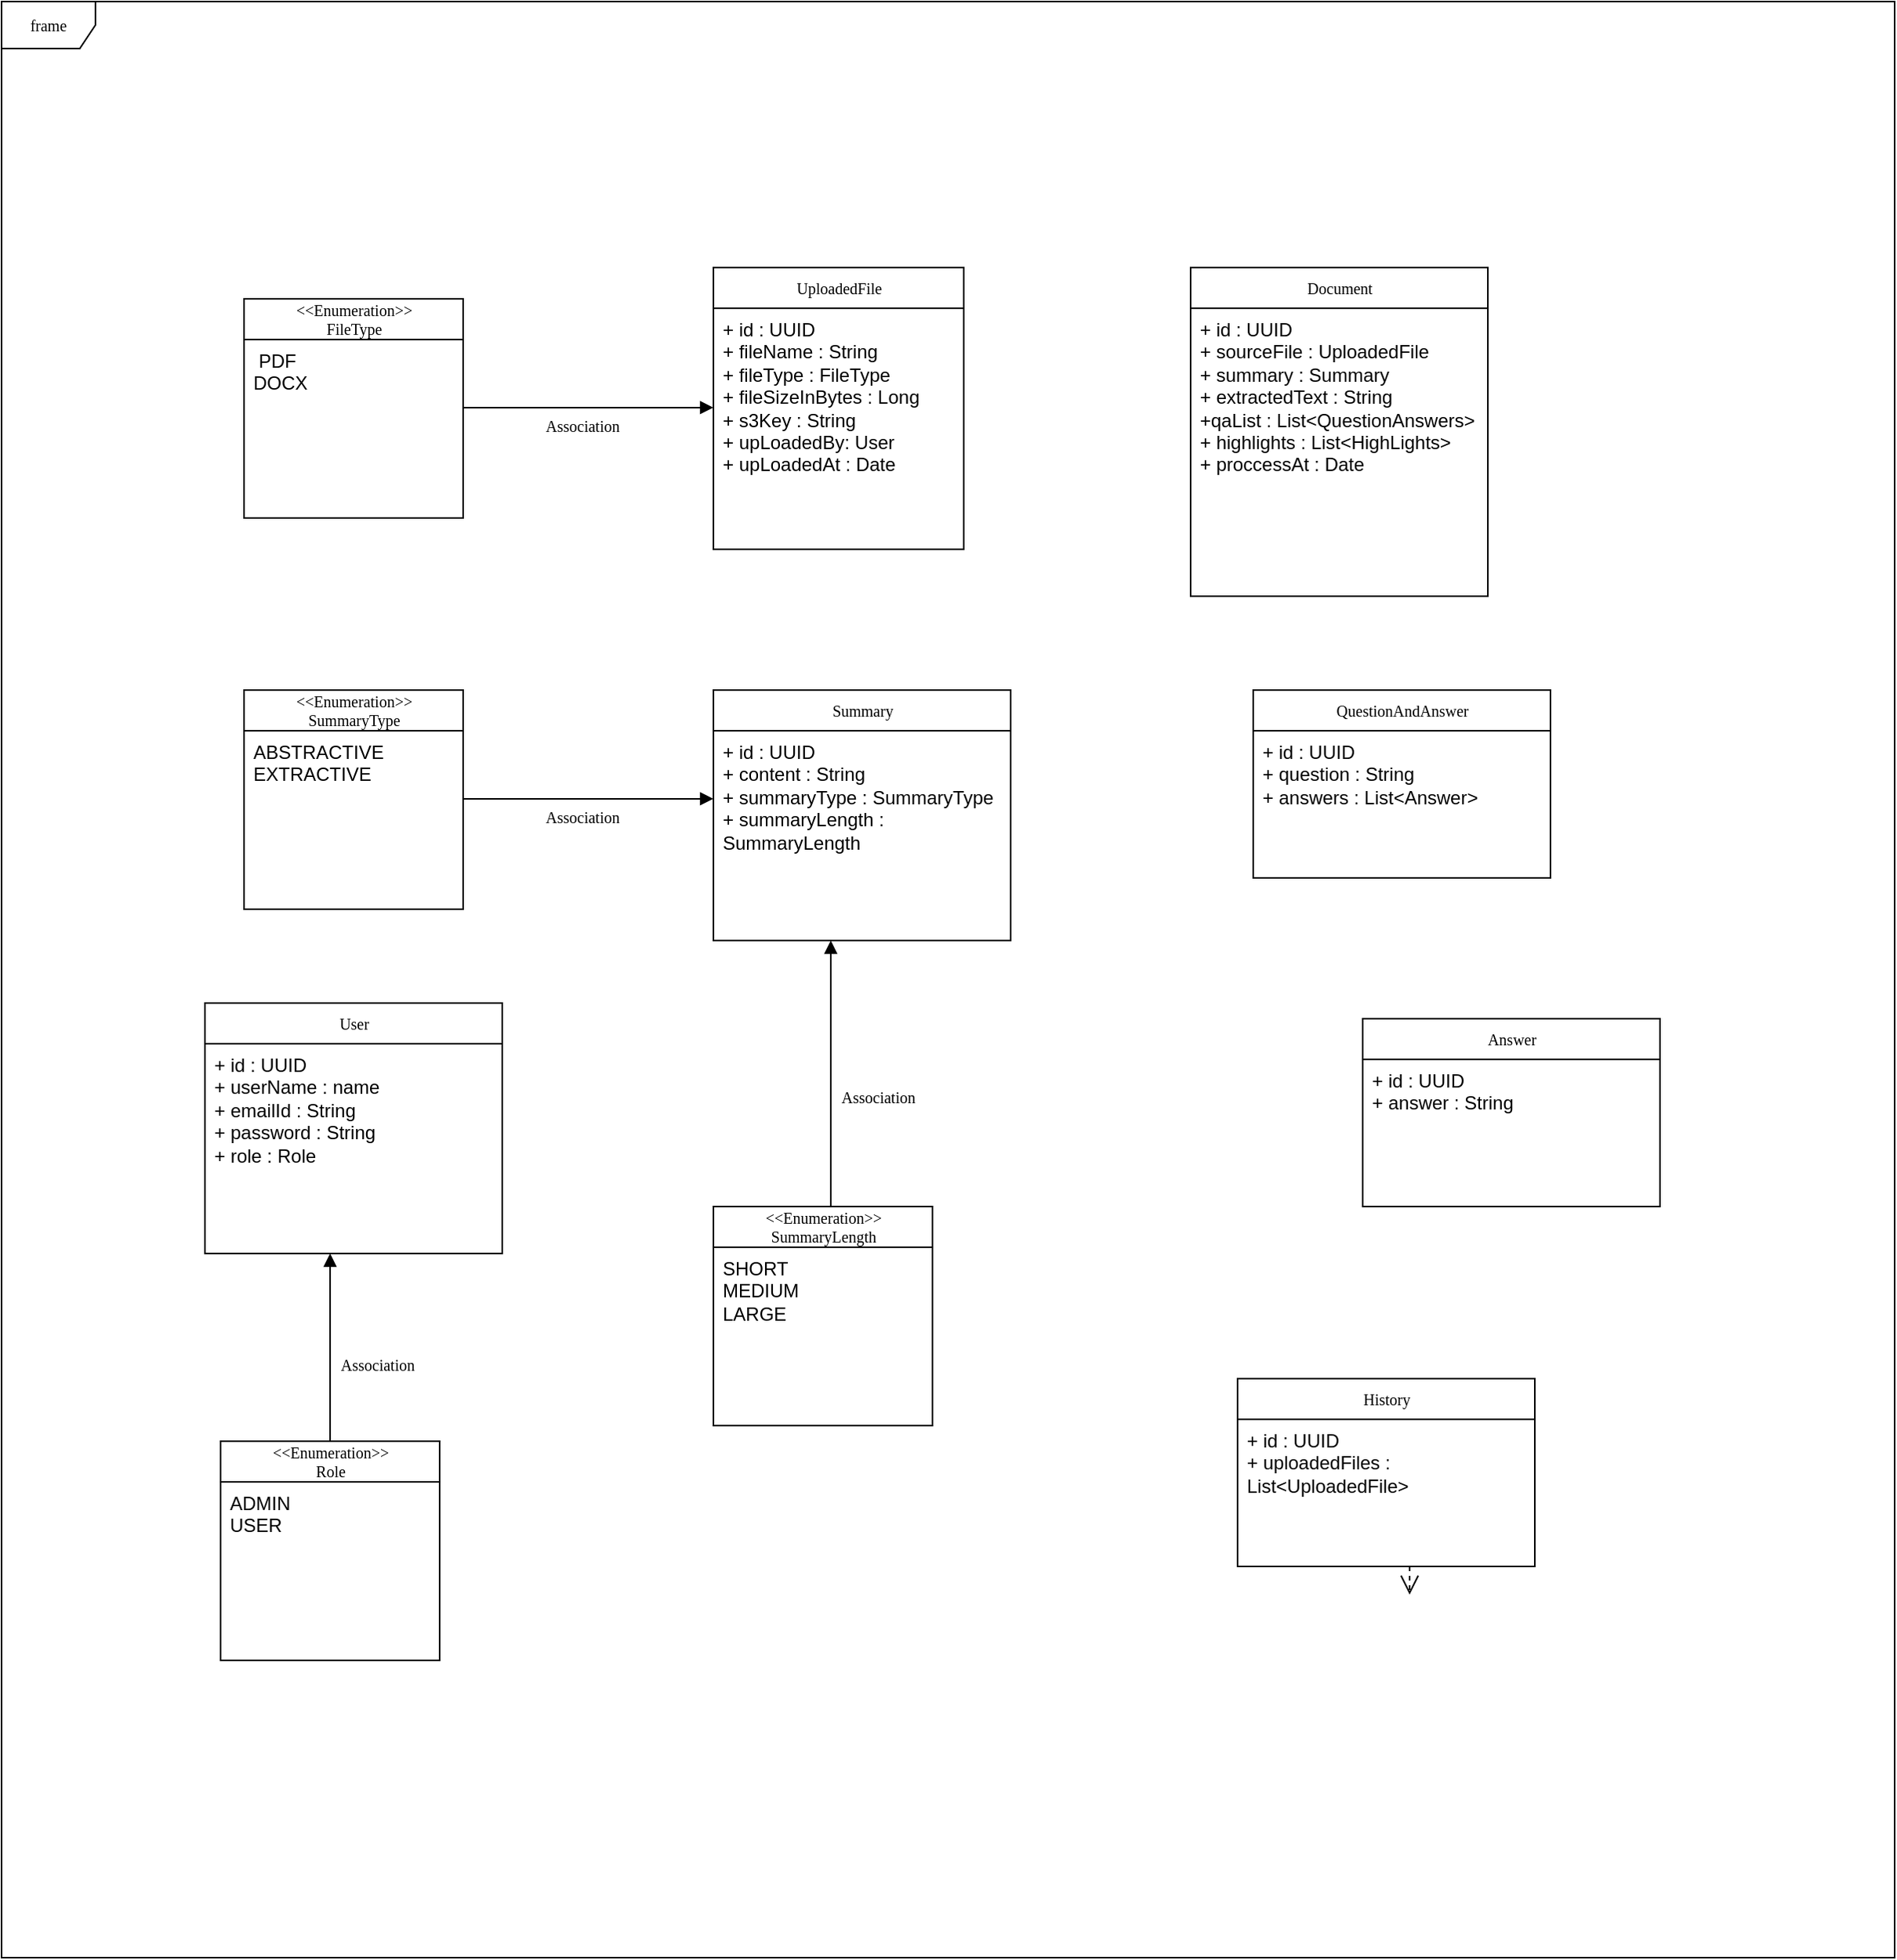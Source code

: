 <mxfile version="26.2.10">
  <diagram name="Page-1" id="c4acf3e9-155e-7222-9cf6-157b1a14988f">
    <mxGraphModel dx="2242" dy="1813" grid="1" gridSize="10" guides="1" tooltips="1" connect="1" arrows="1" fold="1" page="1" pageScale="1" pageWidth="850" pageHeight="1100" background="none" math="0" shadow="0">
      <root>
        <mxCell id="0" />
        <mxCell id="1" parent="0" />
        <mxCell id="17acba5748e5396b-1" value="frame" style="shape=umlFrame;whiteSpace=wrap;html=1;rounded=0;shadow=0;comic=0;labelBackgroundColor=none;strokeWidth=1;fontFamily=Verdana;fontSize=10;align=center;" parent="1" vertex="1">
          <mxGeometry x="-170" y="-180" width="1210" height="1250" as="geometry" />
        </mxCell>
        <mxCell id="5d2195bd80daf111-40" style="edgeStyle=orthogonalEdgeStyle;rounded=0;html=1;dashed=1;labelBackgroundColor=none;startFill=0;endArrow=open;endFill=0;endSize=10;fontFamily=Verdana;fontSize=10;" parent="1" edge="1">
          <mxGeometry relative="1" as="geometry">
            <Array as="points" />
            <mxPoint x="730" y="814" as="sourcePoint" />
            <mxPoint x="730" y="838.0" as="targetPoint" />
          </mxGeometry>
        </mxCell>
        <mxCell id="17acba5748e5396b-20" value="UploadedFile" style="swimlane;html=1;fontStyle=0;childLayout=stackLayout;horizontal=1;startSize=26;fillColor=none;horizontalStack=0;resizeParent=1;resizeLast=0;collapsible=1;marginBottom=0;swimlaneFillColor=#ffffff;rounded=0;shadow=0;comic=0;labelBackgroundColor=none;strokeWidth=1;fontFamily=Verdana;fontSize=10;align=center;" parent="1" vertex="1">
          <mxGeometry x="285" y="-10" width="160" height="180" as="geometry" />
        </mxCell>
        <mxCell id="17acba5748e5396b-21" value="+ id : UUID&lt;div&gt;+ fileName : String&lt;/div&gt;&lt;div&gt;+ fileType : FileType&lt;/div&gt;&lt;div&gt;+&amp;nbsp;fileSizeInBytes : Long&lt;/div&gt;&lt;div&gt;+ s3Key : String&lt;/div&gt;&lt;div&gt;+ upLoadedBy: User&lt;/div&gt;&lt;div&gt;+ upLoadedAt : Date&lt;/div&gt;&lt;div&gt;&lt;br&gt;&lt;/div&gt;&lt;div&gt;&lt;br&gt;&lt;/div&gt;" style="text;html=1;strokeColor=none;fillColor=none;align=left;verticalAlign=top;spacingLeft=4;spacingRight=4;whiteSpace=wrap;overflow=hidden;rotatable=0;points=[[0,0.5],[1,0.5]];portConstraint=eastwest;" parent="17acba5748e5396b-20" vertex="1">
          <mxGeometry y="26" width="160" height="114" as="geometry" />
        </mxCell>
        <mxCell id="17acba5748e5396b-30" value="Document" style="swimlane;html=1;fontStyle=0;childLayout=stackLayout;horizontal=1;startSize=26;fillColor=none;horizontalStack=0;resizeParent=1;resizeLast=0;collapsible=1;marginBottom=0;swimlaneFillColor=#ffffff;rounded=0;shadow=0;comic=0;labelBackgroundColor=none;strokeWidth=1;fontFamily=Verdana;fontSize=10;align=center;" parent="1" vertex="1">
          <mxGeometry x="590" y="-10" width="190" height="210" as="geometry" />
        </mxCell>
        <mxCell id="17acba5748e5396b-31" value="+ id : UUID&lt;div&gt;+ sourceFile : UploadedFile&lt;/div&gt;&lt;div&gt;+ summary : Summary&lt;/div&gt;&lt;div&gt;+ extractedText : String&lt;/div&gt;&lt;div&gt;+qaList : List&amp;lt;QuestionAnswers&amp;gt;&lt;/div&gt;&lt;div&gt;+ highlights : List&amp;lt;HighLights&amp;gt;&lt;/div&gt;&lt;div&gt;+ proccessAt : Date&lt;/div&gt;" style="text;html=1;strokeColor=none;fillColor=none;align=left;verticalAlign=top;spacingLeft=4;spacingRight=4;whiteSpace=wrap;overflow=hidden;rotatable=0;points=[[0,0.5],[1,0.5]];portConstraint=eastwest;" parent="17acba5748e5396b-30" vertex="1">
          <mxGeometry y="26" width="190" height="184" as="geometry" />
        </mxCell>
        <mxCell id="P6yEo5nzX-D7H8GDg3fG-7" value="Summary" style="swimlane;html=1;fontStyle=0;childLayout=stackLayout;horizontal=1;startSize=26;fillColor=none;horizontalStack=0;resizeParent=1;resizeLast=0;collapsible=1;marginBottom=0;swimlaneFillColor=#ffffff;rounded=0;shadow=0;comic=0;labelBackgroundColor=none;strokeWidth=1;fontFamily=Verdana;fontSize=10;align=center;" vertex="1" parent="1">
          <mxGeometry x="285" y="260" width="190" height="160" as="geometry" />
        </mxCell>
        <mxCell id="P6yEo5nzX-D7H8GDg3fG-8" value="+ id : UUID&lt;div&gt;+ content : String&lt;br&gt;&lt;div&gt;+ summaryType : SummaryType&lt;br&gt;+ summaryLength : SummaryLength&lt;/div&gt;&lt;div&gt;&lt;br&gt;&lt;/div&gt;&lt;/div&gt;" style="text;html=1;strokeColor=none;fillColor=none;align=left;verticalAlign=top;spacingLeft=4;spacingRight=4;whiteSpace=wrap;overflow=hidden;rotatable=0;points=[[0,0.5],[1,0.5]];portConstraint=eastwest;" vertex="1" parent="P6yEo5nzX-D7H8GDg3fG-7">
          <mxGeometry y="26" width="190" height="134" as="geometry" />
        </mxCell>
        <mxCell id="P6yEo5nzX-D7H8GDg3fG-9" value="QuestionAndAnswer" style="swimlane;html=1;fontStyle=0;childLayout=stackLayout;horizontal=1;startSize=26;fillColor=none;horizontalStack=0;resizeParent=1;resizeLast=0;collapsible=1;marginBottom=0;swimlaneFillColor=#ffffff;rounded=0;shadow=0;comic=0;labelBackgroundColor=none;strokeWidth=1;fontFamily=Verdana;fontSize=10;align=center;" vertex="1" parent="1">
          <mxGeometry x="630" y="260" width="190" height="120" as="geometry" />
        </mxCell>
        <mxCell id="P6yEo5nzX-D7H8GDg3fG-10" value="+ id : UUID&lt;div&gt;+&amp;nbsp;&lt;span style=&quot;background-color: transparent; color: light-dark(rgb(0, 0, 0), rgb(255, 255, 255));&quot;&gt;question : String&lt;/span&gt;&lt;/div&gt;&lt;div&gt;+ answers : List&amp;lt;Answer&amp;gt;&lt;/div&gt;" style="text;html=1;strokeColor=none;fillColor=none;align=left;verticalAlign=top;spacingLeft=4;spacingRight=4;whiteSpace=wrap;overflow=hidden;rotatable=0;points=[[0,0.5],[1,0.5]];portConstraint=eastwest;" vertex="1" parent="P6yEo5nzX-D7H8GDg3fG-9">
          <mxGeometry y="26" width="190" height="94" as="geometry" />
        </mxCell>
        <mxCell id="P6yEo5nzX-D7H8GDg3fG-11" value="Answer" style="swimlane;html=1;fontStyle=0;childLayout=stackLayout;horizontal=1;startSize=26;fillColor=none;horizontalStack=0;resizeParent=1;resizeLast=0;collapsible=1;marginBottom=0;swimlaneFillColor=#ffffff;rounded=0;shadow=0;comic=0;labelBackgroundColor=none;strokeWidth=1;fontFamily=Verdana;fontSize=10;align=center;" vertex="1" parent="1">
          <mxGeometry x="700" y="470" width="190" height="120" as="geometry" />
        </mxCell>
        <mxCell id="P6yEo5nzX-D7H8GDg3fG-12" value="+ id : UUID&lt;div&gt;+ answer : String&lt;/div&gt;" style="text;html=1;strokeColor=none;fillColor=none;align=left;verticalAlign=top;spacingLeft=4;spacingRight=4;whiteSpace=wrap;overflow=hidden;rotatable=0;points=[[0,0.5],[1,0.5]];portConstraint=eastwest;" vertex="1" parent="P6yEo5nzX-D7H8GDg3fG-11">
          <mxGeometry y="26" width="190" height="54" as="geometry" />
        </mxCell>
        <mxCell id="P6yEo5nzX-D7H8GDg3fG-16" value="User" style="swimlane;html=1;fontStyle=0;childLayout=stackLayout;horizontal=1;startSize=26;fillColor=none;horizontalStack=0;resizeParent=1;resizeLast=0;collapsible=1;marginBottom=0;swimlaneFillColor=#ffffff;rounded=0;shadow=0;comic=0;labelBackgroundColor=none;strokeWidth=1;fontFamily=Verdana;fontSize=10;align=center;" vertex="1" parent="1">
          <mxGeometry x="-40" y="460" width="190" height="160" as="geometry" />
        </mxCell>
        <mxCell id="P6yEo5nzX-D7H8GDg3fG-17" value="+ id : UUID&lt;div&gt;+ userName : name&lt;/div&gt;&lt;div&gt;+ emailId : String&amp;nbsp;&lt;/div&gt;&lt;div&gt;+ password : String&lt;/div&gt;&lt;div&gt;+ role : Role&lt;/div&gt;" style="text;html=1;strokeColor=none;fillColor=none;align=left;verticalAlign=top;spacingLeft=4;spacingRight=4;whiteSpace=wrap;overflow=hidden;rotatable=0;points=[[0,0.5],[1,0.5]];portConstraint=eastwest;" vertex="1" parent="P6yEo5nzX-D7H8GDg3fG-16">
          <mxGeometry y="26" width="190" height="134" as="geometry" />
        </mxCell>
        <mxCell id="P6yEo5nzX-D7H8GDg3fG-18" value="&lt;div&gt;&amp;lt;&amp;lt;Enumeration&amp;gt;&amp;gt;&lt;/div&gt;FileType" style="swimlane;html=1;fontStyle=0;childLayout=stackLayout;horizontal=1;startSize=26;fillColor=none;horizontalStack=0;resizeParent=1;resizeLast=0;collapsible=1;marginBottom=0;swimlaneFillColor=#ffffff;rounded=0;shadow=0;comic=0;labelBackgroundColor=none;strokeWidth=1;fontFamily=Verdana;fontSize=10;align=center;" vertex="1" parent="1">
          <mxGeometry x="-15" y="10" width="140" height="140" as="geometry" />
        </mxCell>
        <mxCell id="P6yEo5nzX-D7H8GDg3fG-19" value="&amp;nbsp;PDF&lt;br&gt;DOCX" style="text;html=1;strokeColor=none;fillColor=none;align=left;verticalAlign=top;spacingLeft=4;spacingRight=4;whiteSpace=wrap;overflow=hidden;rotatable=0;points=[[0,0.5],[1,0.5]];portConstraint=eastwest;" vertex="1" parent="P6yEo5nzX-D7H8GDg3fG-18">
          <mxGeometry y="26" width="140" height="114" as="geometry" />
        </mxCell>
        <mxCell id="P6yEo5nzX-D7H8GDg3fG-24" value="&lt;div&gt;&amp;lt;&amp;lt;Enumeration&amp;gt;&amp;gt;&lt;/div&gt;SummaryType" style="swimlane;html=1;fontStyle=0;childLayout=stackLayout;horizontal=1;startSize=26;fillColor=none;horizontalStack=0;resizeParent=1;resizeLast=0;collapsible=1;marginBottom=0;swimlaneFillColor=#ffffff;rounded=0;shadow=0;comic=0;labelBackgroundColor=none;strokeWidth=1;fontFamily=Verdana;fontSize=10;align=center;" vertex="1" parent="1">
          <mxGeometry x="-15" y="260" width="140" height="140" as="geometry" />
        </mxCell>
        <mxCell id="P6yEo5nzX-D7H8GDg3fG-25" value="ABSTRACTIVE&lt;div&gt;EXTRACTIVE&lt;/div&gt;" style="text;html=1;strokeColor=none;fillColor=none;align=left;verticalAlign=top;spacingLeft=4;spacingRight=4;whiteSpace=wrap;overflow=hidden;rotatable=0;points=[[0,0.5],[1,0.5]];portConstraint=eastwest;" vertex="1" parent="P6yEo5nzX-D7H8GDg3fG-24">
          <mxGeometry y="26" width="140" height="114" as="geometry" />
        </mxCell>
        <mxCell id="P6yEo5nzX-D7H8GDg3fG-28" value="&lt;div&gt;&amp;lt;&amp;lt;Enumeration&amp;gt;&amp;gt;&lt;/div&gt;SummaryLength" style="swimlane;html=1;fontStyle=0;childLayout=stackLayout;horizontal=1;startSize=26;fillColor=none;horizontalStack=0;resizeParent=1;resizeLast=0;collapsible=1;marginBottom=0;swimlaneFillColor=#ffffff;rounded=0;shadow=0;comic=0;labelBackgroundColor=none;strokeWidth=1;fontFamily=Verdana;fontSize=10;align=center;" vertex="1" parent="1">
          <mxGeometry x="285" y="590" width="140" height="140" as="geometry" />
        </mxCell>
        <mxCell id="P6yEo5nzX-D7H8GDg3fG-29" value="SHORT&lt;div&gt;MEDIUM&lt;/div&gt;&lt;div&gt;LARGE&lt;/div&gt;" style="text;html=1;strokeColor=none;fillColor=none;align=left;verticalAlign=top;spacingLeft=4;spacingRight=4;whiteSpace=wrap;overflow=hidden;rotatable=0;points=[[0,0.5],[1,0.5]];portConstraint=eastwest;" vertex="1" parent="P6yEo5nzX-D7H8GDg3fG-28">
          <mxGeometry y="26" width="140" height="114" as="geometry" />
        </mxCell>
        <mxCell id="P6yEo5nzX-D7H8GDg3fG-37" value="" style="endArrow=block;endFill=1;html=1;edgeStyle=orthogonalEdgeStyle;align=left;verticalAlign=top;rounded=0;fontFamily=Verdana;fontSize=10;fontColor=default;labelBackgroundColor=none;" edge="1" parent="1">
          <mxGeometry x="-1" relative="1" as="geometry">
            <mxPoint x="125" y="329.44" as="sourcePoint" />
            <mxPoint x="285" y="329.44" as="targetPoint" />
            <Array as="points">
              <mxPoint x="125" y="329.44" />
            </Array>
          </mxGeometry>
        </mxCell>
        <mxCell id="P6yEo5nzX-D7H8GDg3fG-39" value="Association" style="edgeLabel;html=1;align=center;verticalAlign=middle;resizable=0;points=[];rounded=0;shadow=0;comic=0;strokeColor=default;strokeWidth=1;fontFamily=Verdana;fontSize=10;fontColor=default;labelBackgroundColor=none;fillColor=default;" vertex="1" connectable="0" parent="P6yEo5nzX-D7H8GDg3fG-37">
          <mxGeometry x="-0.035" y="-2" relative="1" as="geometry">
            <mxPoint x="-1" y="9" as="offset" />
          </mxGeometry>
        </mxCell>
        <mxCell id="P6yEo5nzX-D7H8GDg3fG-40" value="" style="endArrow=block;endFill=1;html=1;edgeStyle=orthogonalEdgeStyle;align=left;verticalAlign=top;rounded=0;fontFamily=Verdana;fontSize=10;fontColor=default;labelBackgroundColor=none;exitX=0.5;exitY=0;exitDx=0;exitDy=0;" edge="1" parent="1" source="P6yEo5nzX-D7H8GDg3fG-28" target="P6yEo5nzX-D7H8GDg3fG-8">
          <mxGeometry x="-1" relative="1" as="geometry">
            <mxPoint x="360" y="496.667" as="sourcePoint" />
            <mxPoint x="200" y="496.667" as="targetPoint" />
            <Array as="points">
              <mxPoint x="360" y="570" />
              <mxPoint x="360" y="570" />
              <mxPoint x="360" y="500" />
              <mxPoint x="360" y="500" />
            </Array>
          </mxGeometry>
        </mxCell>
        <mxCell id="P6yEo5nzX-D7H8GDg3fG-41" value="Association" style="edgeLabel;html=1;align=center;verticalAlign=middle;resizable=0;points=[];rounded=0;shadow=0;comic=0;strokeColor=default;strokeWidth=1;fontFamily=Verdana;fontSize=10;fontColor=default;labelBackgroundColor=none;fillColor=default;" vertex="1" connectable="0" parent="P6yEo5nzX-D7H8GDg3fG-40">
          <mxGeometry x="-0.035" y="-2" relative="1" as="geometry">
            <mxPoint x="28" y="9" as="offset" />
          </mxGeometry>
        </mxCell>
        <mxCell id="P6yEo5nzX-D7H8GDg3fG-42" value="" style="endArrow=block;endFill=1;html=1;edgeStyle=orthogonalEdgeStyle;align=left;verticalAlign=top;rounded=0;fontFamily=Verdana;fontSize=10;fontColor=default;labelBackgroundColor=none;" edge="1" parent="1">
          <mxGeometry x="-1" relative="1" as="geometry">
            <mxPoint x="125" y="79.44" as="sourcePoint" />
            <mxPoint x="285" y="79.44" as="targetPoint" />
            <Array as="points">
              <mxPoint x="125" y="79.44" />
            </Array>
          </mxGeometry>
        </mxCell>
        <mxCell id="P6yEo5nzX-D7H8GDg3fG-43" value="Association" style="edgeLabel;html=1;align=center;verticalAlign=middle;resizable=0;points=[];rounded=0;shadow=0;comic=0;strokeColor=default;strokeWidth=1;fontFamily=Verdana;fontSize=10;fontColor=default;labelBackgroundColor=none;fillColor=default;" vertex="1" connectable="0" parent="P6yEo5nzX-D7H8GDg3fG-42">
          <mxGeometry x="-0.035" y="-2" relative="1" as="geometry">
            <mxPoint x="-1" y="9" as="offset" />
          </mxGeometry>
        </mxCell>
        <mxCell id="P6yEo5nzX-D7H8GDg3fG-44" value="&lt;div&gt;&amp;lt;&amp;lt;Enumeration&amp;gt;&amp;gt;&lt;/div&gt;Role" style="swimlane;html=1;fontStyle=0;childLayout=stackLayout;horizontal=1;startSize=26;fillColor=none;horizontalStack=0;resizeParent=1;resizeLast=0;collapsible=1;marginBottom=0;swimlaneFillColor=#ffffff;rounded=0;shadow=0;comic=0;labelBackgroundColor=none;strokeWidth=1;fontFamily=Verdana;fontSize=10;align=center;" vertex="1" parent="1">
          <mxGeometry x="-30" y="740" width="140" height="140" as="geometry" />
        </mxCell>
        <mxCell id="P6yEo5nzX-D7H8GDg3fG-45" value="ADMIN&lt;br&gt;USER" style="text;html=1;strokeColor=none;fillColor=none;align=left;verticalAlign=top;spacingLeft=4;spacingRight=4;whiteSpace=wrap;overflow=hidden;rotatable=0;points=[[0,0.5],[1,0.5]];portConstraint=eastwest;" vertex="1" parent="P6yEo5nzX-D7H8GDg3fG-44">
          <mxGeometry y="26" width="140" height="114" as="geometry" />
        </mxCell>
        <mxCell id="P6yEo5nzX-D7H8GDg3fG-48" value="" style="endArrow=block;endFill=1;html=1;edgeStyle=orthogonalEdgeStyle;align=left;verticalAlign=top;rounded=0;fontFamily=Verdana;fontSize=10;fontColor=default;labelBackgroundColor=none;" edge="1" parent="1">
          <mxGeometry x="-1" relative="1" as="geometry">
            <mxPoint x="40" y="740" as="sourcePoint" />
            <mxPoint x="40" y="620" as="targetPoint" />
            <Array as="points">
              <mxPoint x="40" y="730" />
              <mxPoint x="40" y="730" />
            </Array>
          </mxGeometry>
        </mxCell>
        <mxCell id="P6yEo5nzX-D7H8GDg3fG-49" value="Association" style="edgeLabel;html=1;align=center;verticalAlign=middle;resizable=0;points=[];rounded=0;shadow=0;comic=0;strokeColor=default;strokeWidth=1;fontFamily=Verdana;fontSize=10;fontColor=default;labelBackgroundColor=none;fillColor=default;" vertex="1" connectable="0" parent="P6yEo5nzX-D7H8GDg3fG-48">
          <mxGeometry x="-0.035" y="-2" relative="1" as="geometry">
            <mxPoint x="28" y="9" as="offset" />
          </mxGeometry>
        </mxCell>
        <mxCell id="P6yEo5nzX-D7H8GDg3fG-52" value="History" style="swimlane;html=1;fontStyle=0;childLayout=stackLayout;horizontal=1;startSize=26;fillColor=none;horizontalStack=0;resizeParent=1;resizeLast=0;collapsible=1;marginBottom=0;swimlaneFillColor=#ffffff;rounded=0;shadow=0;comic=0;labelBackgroundColor=none;strokeWidth=1;fontFamily=Verdana;fontSize=10;align=center;" vertex="1" parent="1">
          <mxGeometry x="620" y="700" width="190" height="120" as="geometry" />
        </mxCell>
        <mxCell id="P6yEo5nzX-D7H8GDg3fG-53" value="+ id : UUID&lt;div&gt;+ uploadedFiles : List&amp;lt;UploadedFile&amp;gt;&lt;/div&gt;" style="text;html=1;strokeColor=none;fillColor=none;align=left;verticalAlign=top;spacingLeft=4;spacingRight=4;whiteSpace=wrap;overflow=hidden;rotatable=0;points=[[0,0.5],[1,0.5]];portConstraint=eastwest;" vertex="1" parent="P6yEo5nzX-D7H8GDg3fG-52">
          <mxGeometry y="26" width="190" height="54" as="geometry" />
        </mxCell>
      </root>
    </mxGraphModel>
  </diagram>
</mxfile>
